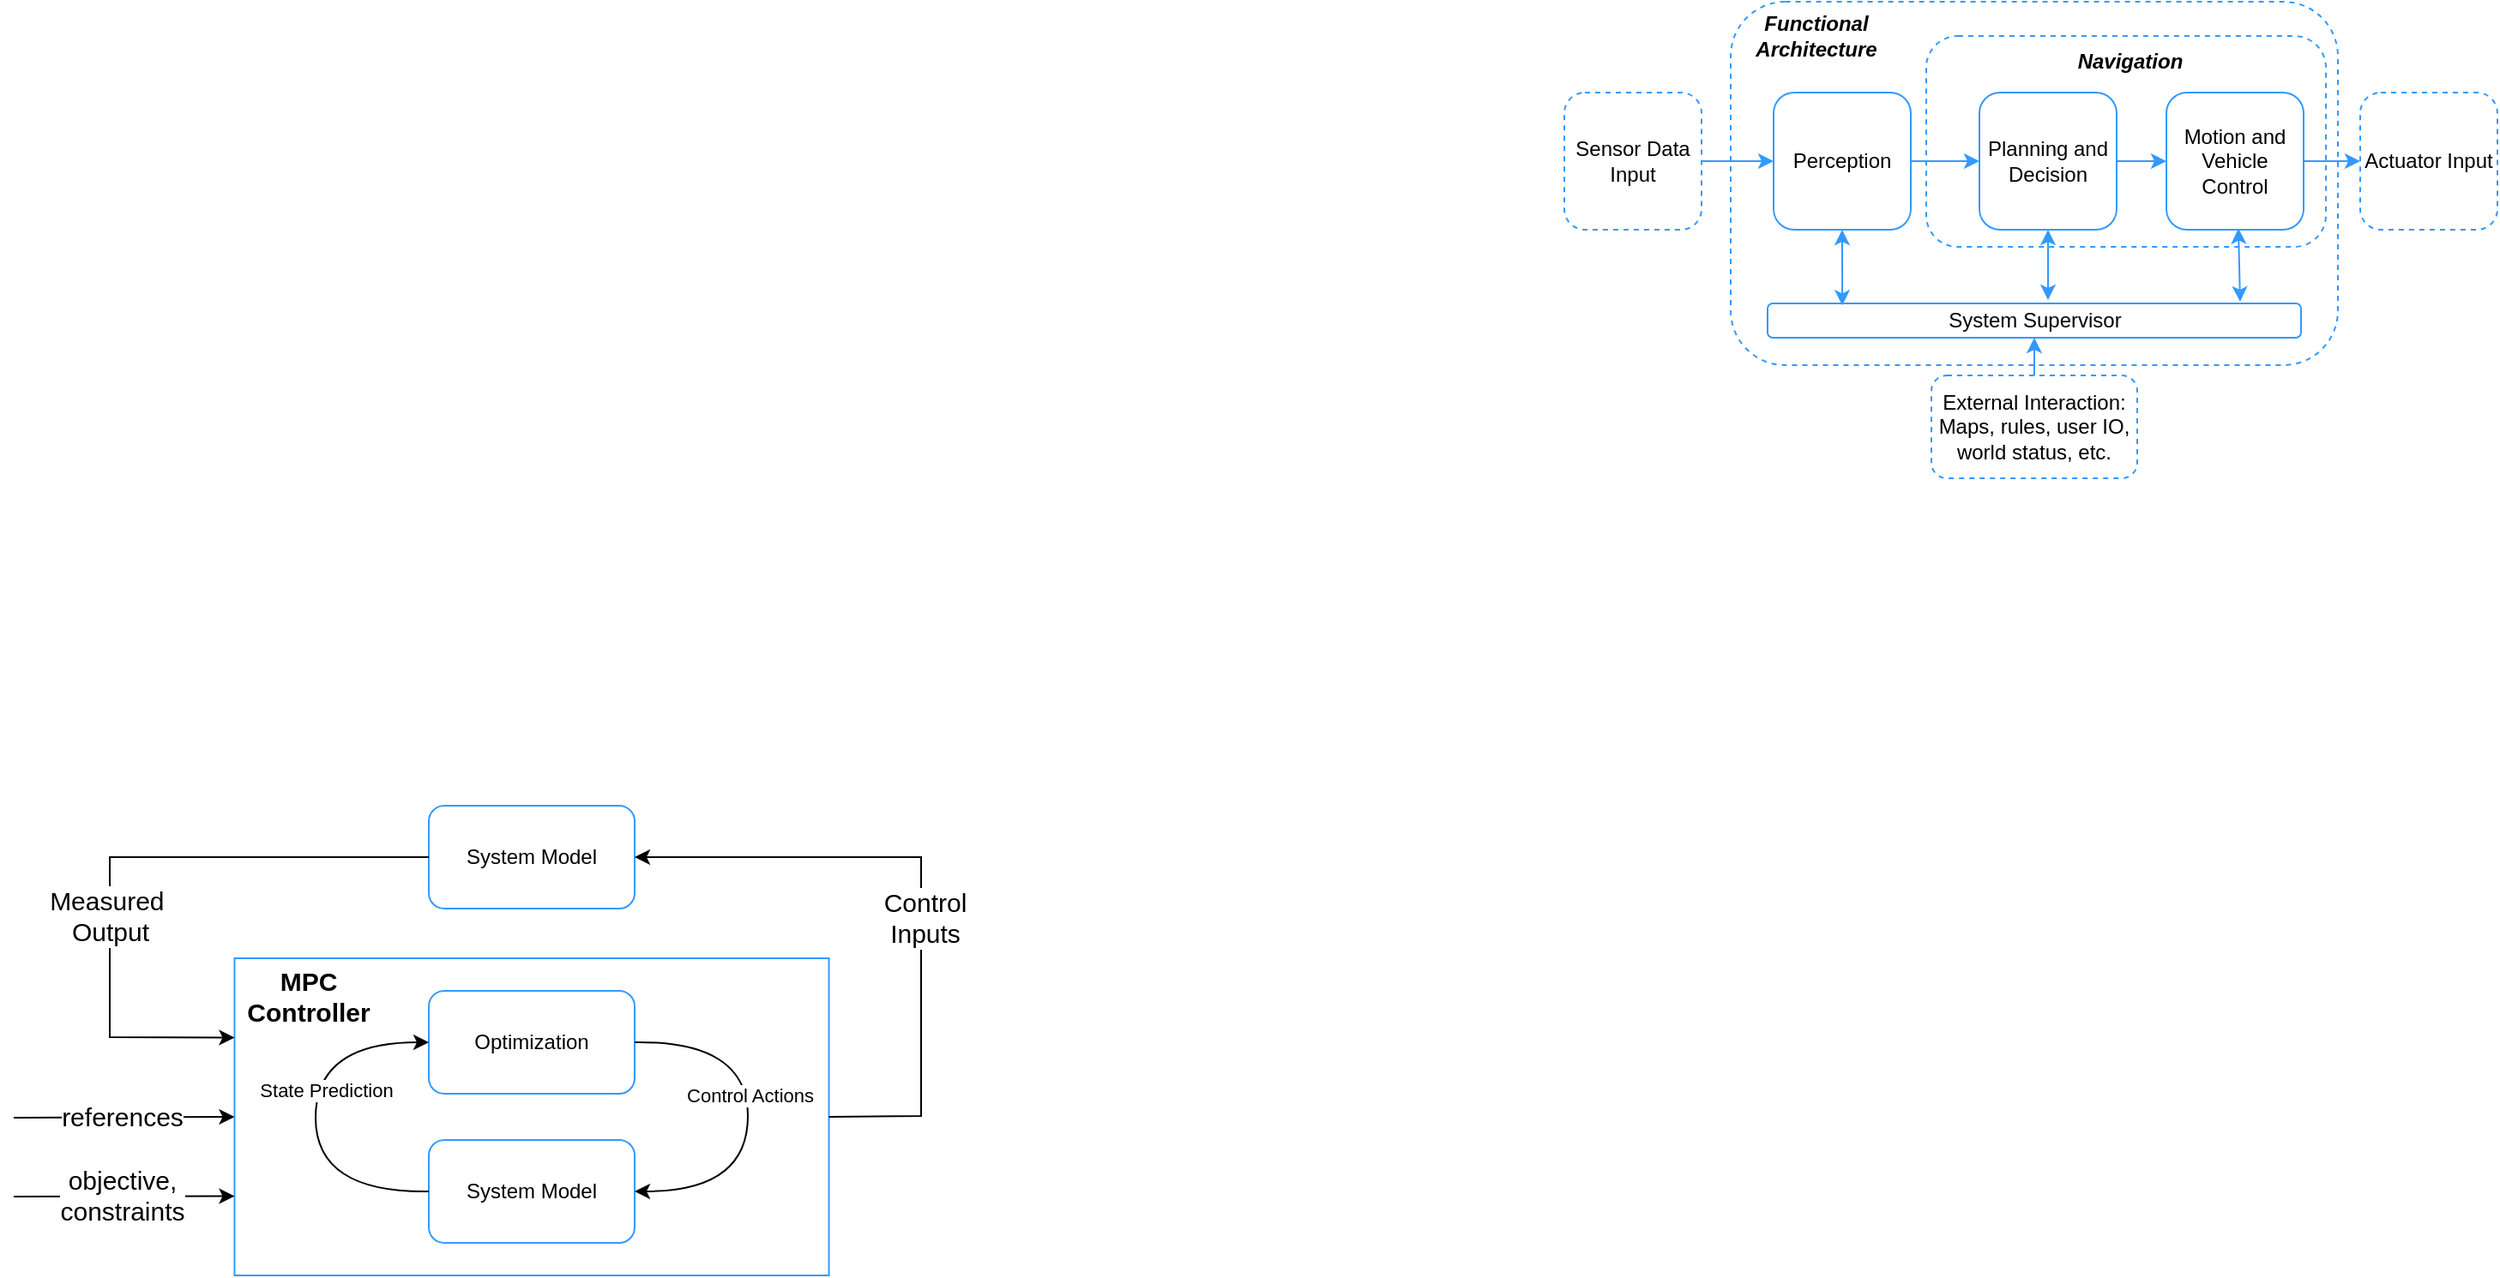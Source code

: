 <mxfile version="20.2.3" type="device"><diagram id="hlAkBZxkNbkga429scGb" name="Page-1"><mxGraphModel dx="2630" dy="1680" grid="1" gridSize="1" guides="1" tooltips="1" connect="1" arrows="1" fold="1" page="1" pageScale="1" pageWidth="850" pageHeight="1100" math="0" shadow="0"><root><mxCell id="0"/><mxCell id="1" parent="0"/><mxCell id="2dRzIvt-pho7IOutLX-M-9" value="" style="rounded=0;whiteSpace=wrap;html=1;strokeColor=#3399FF;fillColor=none;" vertex="1" parent="1"><mxGeometry x="241.73" y="795" width="346.54" height="185" as="geometry"/></mxCell><mxCell id="7L2rLCe1bBSFDoDuIWxE-13" value="" style="rounded=1;whiteSpace=wrap;html=1;fontSize=12;strokeWidth=1;dashed=1;fontStyle=0;strokeColor=#3399FF;fillColor=none;" parent="1" vertex="1"><mxGeometry x="1114" y="237" width="354" height="212" as="geometry"/></mxCell><mxCell id="7L2rLCe1bBSFDoDuIWxE-27" value="" style="rounded=1;whiteSpace=wrap;html=1;dashed=1;fontSize=12;strokeWidth=1;fontStyle=0;strokeColor=#3399FF;fillColor=none;" parent="1" vertex="1"><mxGeometry x="1228" y="257" width="233" height="123" as="geometry"/></mxCell><mxCell id="7L2rLCe1bBSFDoDuIWxE-15" value="" style="edgeStyle=orthogonalEdgeStyle;rounded=0;orthogonalLoop=1;jettySize=auto;html=1;fontSize=12;strokeWidth=1;fontStyle=0;strokeColor=#3399FF;" parent="1" source="7L2rLCe1bBSFDoDuIWxE-9" target="7L2rLCe1bBSFDoDuIWxE-11" edge="1"><mxGeometry relative="1" as="geometry"/></mxCell><mxCell id="7L2rLCe1bBSFDoDuIWxE-9" value="&lt;font style=&quot;font-size: 12px;&quot;&gt;Planning and Decision&lt;/font&gt;" style="rounded=1;whiteSpace=wrap;html=1;fontSize=12;strokeWidth=1;fontStyle=0;strokeColor=#3399FF;fillColor=default;" parent="1" vertex="1"><mxGeometry x="1259" y="290" width="80" height="80" as="geometry"/></mxCell><mxCell id="7L2rLCe1bBSFDoDuIWxE-11" value="&lt;font style=&quot;font-size: 12px;&quot;&gt;Motion and Vehicle Control&lt;/font&gt;" style="rounded=1;whiteSpace=wrap;html=1;fontSize=12;strokeWidth=1;fontStyle=0;strokeColor=#3399FF;fillColor=default;" parent="1" vertex="1"><mxGeometry x="1368" y="290" width="80" height="80" as="geometry"/></mxCell><mxCell id="7L2rLCe1bBSFDoDuIWxE-14" value="" style="edgeStyle=orthogonalEdgeStyle;rounded=0;orthogonalLoop=1;jettySize=auto;html=1;fontSize=12;strokeWidth=1;fontStyle=0;strokeColor=#3399FF;" parent="1" source="7L2rLCe1bBSFDoDuIWxE-12" target="7L2rLCe1bBSFDoDuIWxE-9" edge="1"><mxGeometry relative="1" as="geometry"/></mxCell><mxCell id="7L2rLCe1bBSFDoDuIWxE-12" value="&lt;font style=&quot;font-size: 12px;&quot;&gt;Perception&lt;/font&gt;" style="rounded=1;whiteSpace=wrap;html=1;fontSize=12;strokeWidth=1;fontStyle=0;strokeColor=#3399FF;fillColor=default;" parent="1" vertex="1"><mxGeometry x="1139" y="290" width="80" height="80" as="geometry"/></mxCell><mxCell id="7L2rLCe1bBSFDoDuIWxE-17" value="&lt;font style=&quot;font-size: 12px;&quot;&gt;System Supervisor&lt;/font&gt;" style="rounded=1;whiteSpace=wrap;html=1;fontSize=12;strokeWidth=1;fontStyle=0;strokeColor=#3399FF;fillColor=default;" parent="1" vertex="1"><mxGeometry x="1135.5" y="413" width="311" height="20" as="geometry"/></mxCell><mxCell id="7L2rLCe1bBSFDoDuIWxE-19" value="" style="endArrow=classic;startArrow=classic;html=1;rounded=0;fontSize=12;strokeWidth=1;entryX=0.5;entryY=1;entryDx=0;entryDy=0;exitX=0.14;exitY=0.058;exitDx=0;exitDy=0;exitPerimeter=0;fontStyle=0;strokeColor=#3399FF;" parent="1" source="7L2rLCe1bBSFDoDuIWxE-17" target="7L2rLCe1bBSFDoDuIWxE-12" edge="1"><mxGeometry width="50" height="50" relative="1" as="geometry"><mxPoint x="1038" y="430" as="sourcePoint"/><mxPoint x="1088" y="380" as="targetPoint"/></mxGeometry></mxCell><mxCell id="7L2rLCe1bBSFDoDuIWxE-20" value="" style="endArrow=classic;startArrow=classic;html=1;rounded=0;fontSize=12;strokeWidth=1;entryX=0.5;entryY=1;entryDx=0;entryDy=0;fontStyle=0;strokeColor=#3399FF;" parent="1" target="7L2rLCe1bBSFDoDuIWxE-9" edge="1"><mxGeometry width="50" height="50" relative="1" as="geometry"><mxPoint x="1299" y="411" as="sourcePoint"/><mxPoint x="1296" y="380" as="targetPoint"/></mxGeometry></mxCell><mxCell id="7L2rLCe1bBSFDoDuIWxE-21" value="" style="endArrow=classic;startArrow=classic;html=1;rounded=0;fontSize=12;strokeWidth=1;entryX=0.525;entryY=0.991;entryDx=0;entryDy=0;fontStyle=0;entryPerimeter=0;strokeColor=#3399FF;" parent="1" target="7L2rLCe1bBSFDoDuIWxE-11" edge="1"><mxGeometry width="50" height="50" relative="1" as="geometry"><mxPoint x="1411" y="412" as="sourcePoint"/><mxPoint x="1411" y="370" as="targetPoint"/></mxGeometry></mxCell><mxCell id="7L2rLCe1bBSFDoDuIWxE-37" value="&lt;font style=&quot;font-size: 12px;&quot;&gt;&lt;span style=&quot;font-size: 12px;&quot;&gt;&lt;i&gt;&lt;b&gt;Navigation&lt;/b&gt;&lt;/i&gt;&lt;/span&gt;&lt;/font&gt;" style="text;html=1;strokeColor=none;fillColor=none;align=center;verticalAlign=middle;whiteSpace=wrap;rounded=0;dashed=1;fontSize=12;fontStyle=0;strokeWidth=1;" parent="1" vertex="1"><mxGeometry x="1317" y="257" width="60" height="30" as="geometry"/></mxCell><mxCell id="IOePo0AZBO5AEmqIDQlO-3" value="" style="edgeStyle=orthogonalEdgeStyle;rounded=0;orthogonalLoop=1;jettySize=auto;html=1;fontSize=12;strokeWidth=1;strokeColor=#3399FF;" parent="1" source="IOePo0AZBO5AEmqIDQlO-1" target="7L2rLCe1bBSFDoDuIWxE-12" edge="1"><mxGeometry relative="1" as="geometry"/></mxCell><mxCell id="IOePo0AZBO5AEmqIDQlO-1" value="&lt;font style=&quot;font-size: 12px;&quot;&gt;Sensor Data Input&lt;/font&gt;" style="rounded=1;whiteSpace=wrap;html=1;fontSize=12;strokeWidth=1;fontStyle=0;strokeColor=#3399FF;dashed=1;fillColor=none;" parent="1" vertex="1"><mxGeometry x="1017" y="290" width="80" height="80" as="geometry"/></mxCell><mxCell id="IOePo0AZBO5AEmqIDQlO-2" value="&lt;font style=&quot;font-size: 12px;&quot;&gt;Actuator Input&lt;/font&gt;" style="rounded=1;whiteSpace=wrap;html=1;fontSize=12;strokeWidth=1;fontStyle=0;strokeColor=#3399FF;dashed=1;fillColor=none;" parent="1" vertex="1"><mxGeometry x="1481" y="290" width="80" height="80" as="geometry"/></mxCell><mxCell id="IOePo0AZBO5AEmqIDQlO-4" value="" style="endArrow=classic;html=1;rounded=0;fontSize=12;strokeWidth=1;exitX=1;exitY=0.5;exitDx=0;exitDy=0;strokeColor=#3399FF;" parent="1" source="7L2rLCe1bBSFDoDuIWxE-11" target="IOePo0AZBO5AEmqIDQlO-2" edge="1"><mxGeometry width="50" height="50" relative="1" as="geometry"><mxPoint x="1324" y="313" as="sourcePoint"/><mxPoint x="1374" y="263" as="targetPoint"/></mxGeometry></mxCell><mxCell id="IOePo0AZBO5AEmqIDQlO-11" value="" style="edgeStyle=orthogonalEdgeStyle;rounded=0;orthogonalLoop=1;jettySize=auto;html=1;fontSize=12;strokeColor=#3399FF;strokeWidth=1;" parent="1" source="IOePo0AZBO5AEmqIDQlO-10" target="7L2rLCe1bBSFDoDuIWxE-17" edge="1"><mxGeometry relative="1" as="geometry"/></mxCell><mxCell id="IOePo0AZBO5AEmqIDQlO-10" value="&lt;span style=&quot;&quot;&gt;External Interaction:&lt;br&gt;Maps,&amp;nbsp;&lt;/span&gt;&lt;span style=&quot;&quot;&gt;rules, user IO,&lt;br&gt;world status, etc.&lt;/span&gt;" style="rounded=1;whiteSpace=wrap;html=1;dashed=1;fontSize=12;strokeColor=#3399FF;strokeWidth=1;fillColor=none;" parent="1" vertex="1"><mxGeometry x="1231" y="455" width="120" height="60" as="geometry"/></mxCell><mxCell id="IOePo0AZBO5AEmqIDQlO-12" value="&lt;font style=&quot;font-size: 12px;&quot;&gt;&lt;span style=&quot;font-size: 12px;&quot;&gt;&lt;i&gt;&lt;b&gt;Functional Architecture&lt;/b&gt;&lt;/i&gt;&lt;/span&gt;&lt;/font&gt;" style="text;html=1;strokeColor=none;fillColor=none;align=center;verticalAlign=middle;whiteSpace=wrap;rounded=0;dashed=1;fontSize=12;fontStyle=0;strokeWidth=1;" parent="1" vertex="1"><mxGeometry x="1134" y="242" width="60" height="30" as="geometry"/></mxCell><mxCell id="2dRzIvt-pho7IOutLX-M-1" value="Optimization" style="rounded=1;whiteSpace=wrap;html=1;strokeColor=#3399FF;" vertex="1" parent="1"><mxGeometry x="355" y="814" width="120" height="60" as="geometry"/></mxCell><mxCell id="2dRzIvt-pho7IOutLX-M-3" value="System Model" style="rounded=1;whiteSpace=wrap;html=1;strokeColor=#3399FF;" vertex="1" parent="1"><mxGeometry x="355" y="901" width="120" height="60" as="geometry"/></mxCell><mxCell id="2dRzIvt-pho7IOutLX-M-4" value="" style="curved=1;endArrow=classic;html=1;rounded=0;exitX=0;exitY=0.5;exitDx=0;exitDy=0;entryX=0;entryY=0.5;entryDx=0;entryDy=0;" edge="1" parent="1" source="2dRzIvt-pho7IOutLX-M-3" target="2dRzIvt-pho7IOutLX-M-1"><mxGeometry width="50" height="50" relative="1" as="geometry"><mxPoint x="390" y="795" as="sourcePoint"/><mxPoint x="440" y="745" as="targetPoint"/><Array as="points"><mxPoint x="289" y="932"/><mxPoint x="289" y="844"/></Array></mxGeometry></mxCell><mxCell id="2dRzIvt-pho7IOutLX-M-8" value="State Prediction" style="edgeLabel;html=1;align=center;verticalAlign=middle;resizable=0;points=[];" vertex="1" connectable="0" parent="2dRzIvt-pho7IOutLX-M-4"><mxGeometry x="0.149" y="-6" relative="1" as="geometry"><mxPoint as="offset"/></mxGeometry></mxCell><mxCell id="2dRzIvt-pho7IOutLX-M-5" value="" style="curved=1;endArrow=classic;html=1;rounded=0;exitX=0;exitY=0.5;exitDx=0;exitDy=0;entryX=0;entryY=0.5;entryDx=0;entryDy=0;" edge="1" parent="1"><mxGeometry width="50" height="50" relative="1" as="geometry"><mxPoint x="475.0" y="844.0" as="sourcePoint"/><mxPoint x="475.0" y="931.0" as="targetPoint"/><Array as="points"><mxPoint x="541.0" y="843.0"/><mxPoint x="541.0" y="931.0"/></Array></mxGeometry></mxCell><mxCell id="2dRzIvt-pho7IOutLX-M-7" value="Control Actions" style="edgeLabel;html=1;align=center;verticalAlign=middle;resizable=0;points=[];" vertex="1" connectable="0" parent="2dRzIvt-pho7IOutLX-M-5"><mxGeometry x="-0.113" y="1" relative="1" as="geometry"><mxPoint as="offset"/></mxGeometry></mxCell><mxCell id="2dRzIvt-pho7IOutLX-M-6" value="System Model" style="rounded=1;whiteSpace=wrap;html=1;strokeColor=#3399FF;" vertex="1" parent="1"><mxGeometry x="355" y="706" width="120" height="60" as="geometry"/></mxCell><mxCell id="2dRzIvt-pho7IOutLX-M-12" value="&lt;font style=&quot;font-size: 15px;&quot;&gt;&lt;b&gt;MPC Controller&lt;/b&gt;&lt;/font&gt;" style="text;html=1;strokeColor=none;fillColor=none;align=center;verticalAlign=middle;whiteSpace=wrap;rounded=0;" vertex="1" parent="1"><mxGeometry x="255" y="802" width="60" height="30" as="geometry"/></mxCell><mxCell id="2dRzIvt-pho7IOutLX-M-18" value="" style="endArrow=classic;html=1;rounded=0;fontSize=15;exitX=1;exitY=0.5;exitDx=0;exitDy=0;entryX=1;entryY=0.5;entryDx=0;entryDy=0;" edge="1" parent="1" source="2dRzIvt-pho7IOutLX-M-9" target="2dRzIvt-pho7IOutLX-M-6"><mxGeometry width="50" height="50" relative="1" as="geometry"><mxPoint x="1022.23" y="886.5" as="sourcePoint"/><mxPoint x="1135.5" y="735.0" as="targetPoint"/><Array as="points"><mxPoint x="642" y="887"/><mxPoint x="642" y="736"/></Array></mxGeometry></mxCell><mxCell id="2dRzIvt-pho7IOutLX-M-19" value="Control &lt;br&gt;Inputs" style="edgeLabel;html=1;align=center;verticalAlign=middle;resizable=0;points=[];fontSize=15;" vertex="1" connectable="0" parent="2dRzIvt-pho7IOutLX-M-18"><mxGeometry x="-0.317" y="3" relative="1" as="geometry"><mxPoint x="5" y="-43" as="offset"/></mxGeometry></mxCell><mxCell id="2dRzIvt-pho7IOutLX-M-20" value="" style="endArrow=classic;html=1;rounded=0;fontSize=15;entryX=0;entryY=0.75;entryDx=0;entryDy=0;" edge="1" parent="1" target="2dRzIvt-pho7IOutLX-M-9"><mxGeometry width="50" height="50" relative="1" as="geometry"><mxPoint x="113" y="934" as="sourcePoint"/><mxPoint x="361" y="756" as="targetPoint"/></mxGeometry></mxCell><mxCell id="2dRzIvt-pho7IOutLX-M-21" value="objective,&lt;br&gt;constraints" style="edgeLabel;html=1;align=center;verticalAlign=middle;resizable=0;points=[];fontSize=15;" vertex="1" connectable="0" parent="2dRzIvt-pho7IOutLX-M-20"><mxGeometry x="-0.498" relative="1" as="geometry"><mxPoint x="30" y="-1" as="offset"/></mxGeometry></mxCell><mxCell id="2dRzIvt-pho7IOutLX-M-22" value="" style="endArrow=classic;html=1;rounded=0;fontSize=15;entryX=0;entryY=0.5;entryDx=0;entryDy=0;" edge="1" parent="1" target="2dRzIvt-pho7IOutLX-M-9"><mxGeometry width="50" height="50" relative="1" as="geometry"><mxPoint x="113" y="888" as="sourcePoint"/><mxPoint x="233.73" y="887" as="targetPoint"/></mxGeometry></mxCell><mxCell id="2dRzIvt-pho7IOutLX-M-23" value="references" style="edgeLabel;html=1;align=center;verticalAlign=middle;resizable=0;points=[];fontSize=15;" vertex="1" connectable="0" parent="2dRzIvt-pho7IOutLX-M-22"><mxGeometry x="-0.498" relative="1" as="geometry"><mxPoint x="30" y="-1" as="offset"/></mxGeometry></mxCell><mxCell id="2dRzIvt-pho7IOutLX-M-24" value="" style="endArrow=classic;html=1;rounded=0;fontSize=15;entryX=0;entryY=0.25;entryDx=0;entryDy=0;exitX=0;exitY=0.5;exitDx=0;exitDy=0;" edge="1" parent="1" source="2dRzIvt-pho7IOutLX-M-6" target="2dRzIvt-pho7IOutLX-M-9"><mxGeometry width="50" height="50" relative="1" as="geometry"><mxPoint x="220" y="774" as="sourcePoint"/><mxPoint x="270" y="724" as="targetPoint"/><Array as="points"><mxPoint x="169" y="736"/><mxPoint x="169" y="841"/></Array></mxGeometry></mxCell><mxCell id="2dRzIvt-pho7IOutLX-M-25" value="Measured&amp;nbsp;&lt;br&gt;Output" style="edgeLabel;html=1;align=center;verticalAlign=middle;resizable=0;points=[];fontSize=15;" vertex="1" connectable="0" parent="2dRzIvt-pho7IOutLX-M-24"><mxGeometry x="0.248" relative="1" as="geometry"><mxPoint y="-7" as="offset"/></mxGeometry></mxCell></root></mxGraphModel></diagram></mxfile>